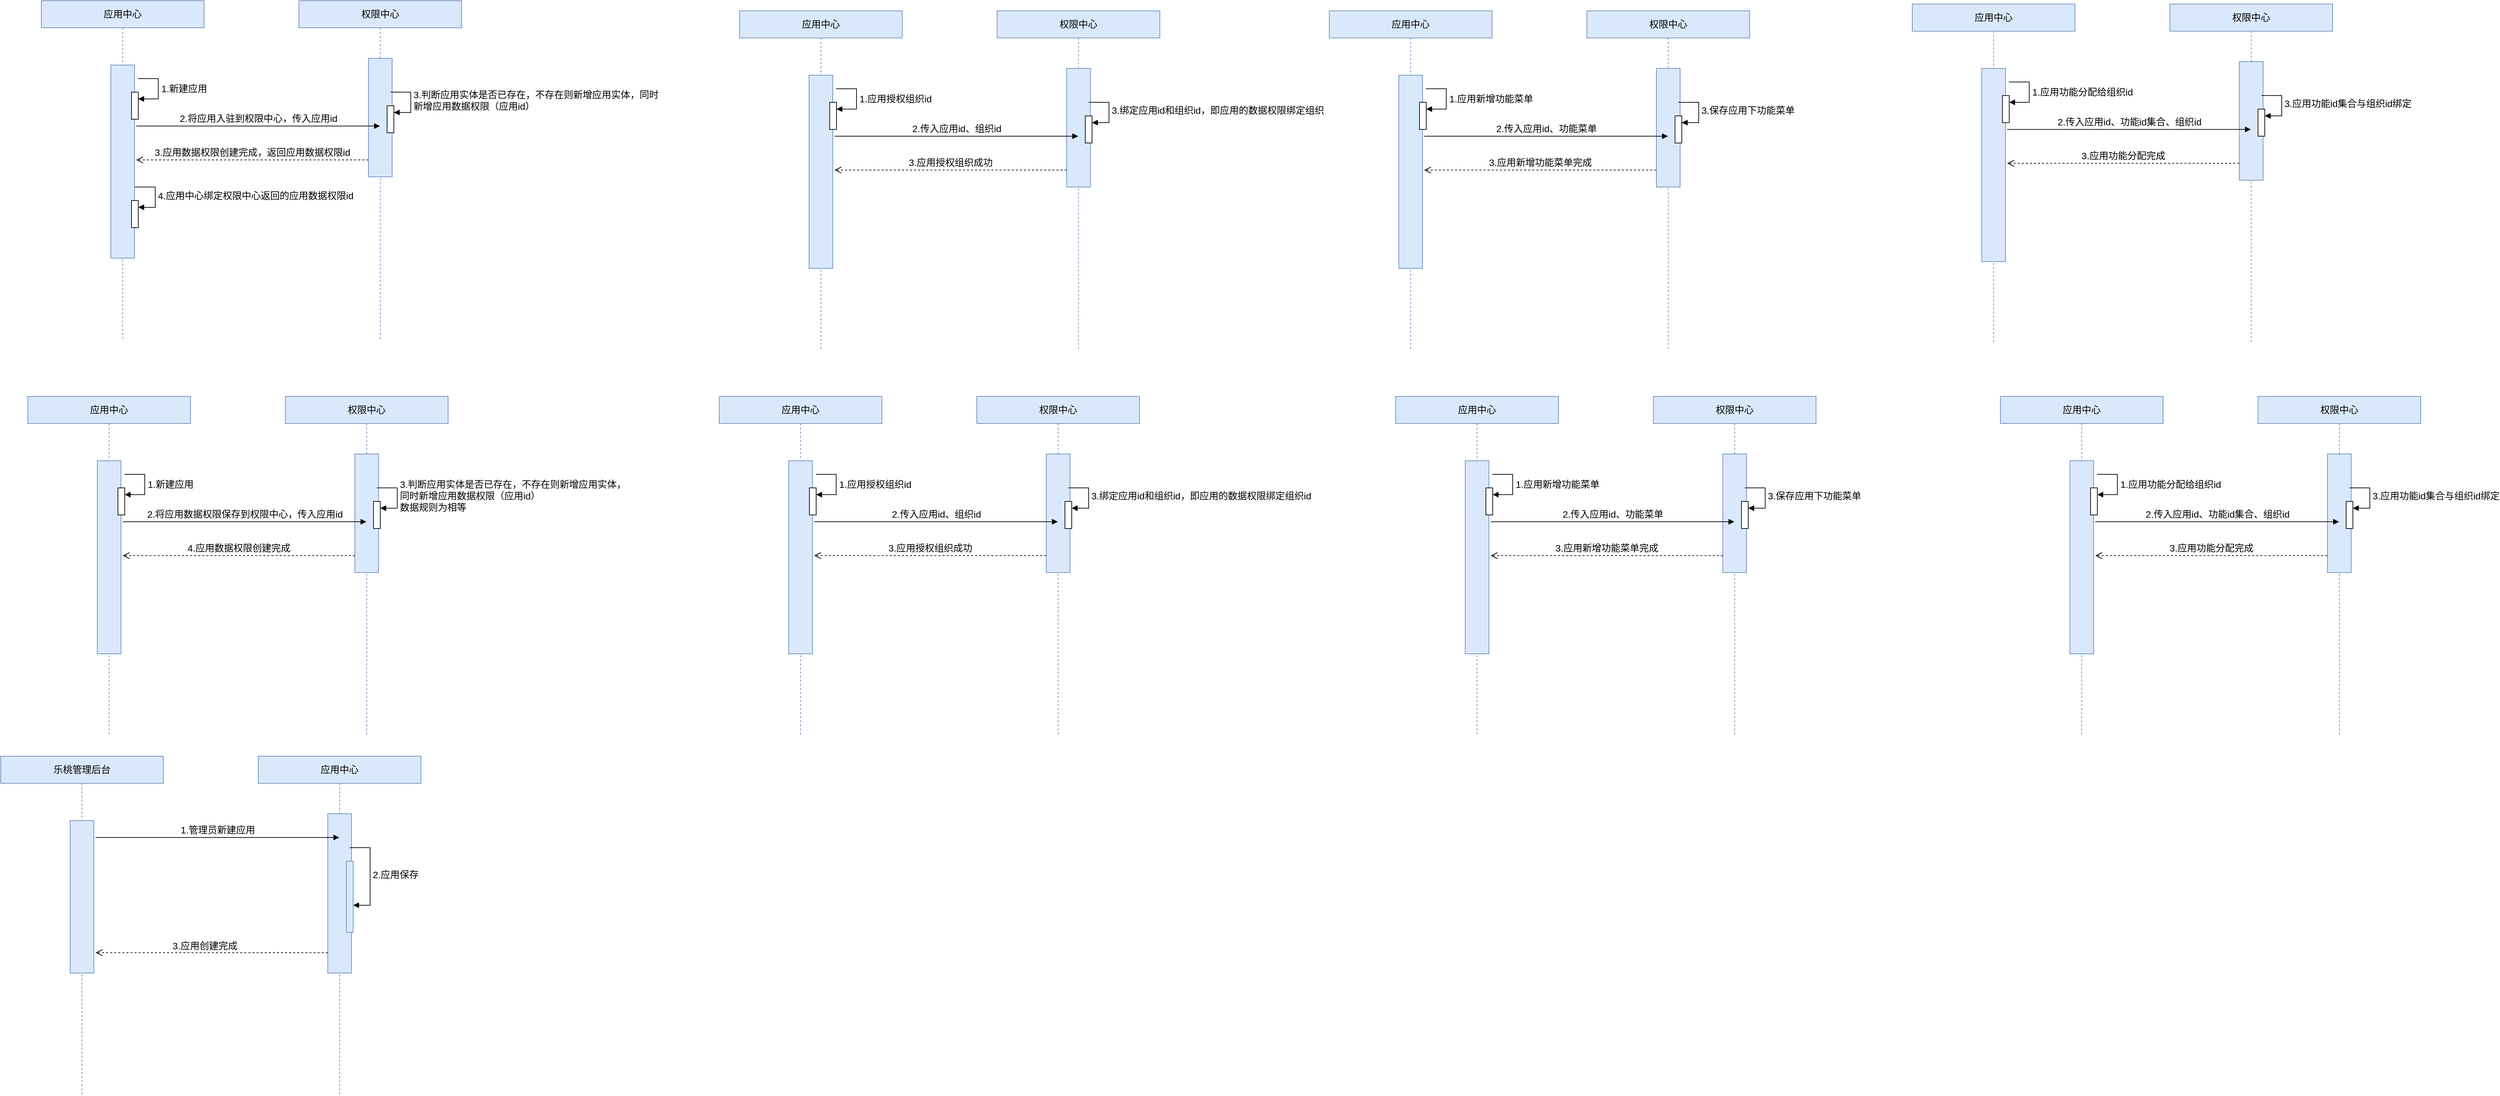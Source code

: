 <mxfile version="21.1.1" type="github">
  <diagram name="第 1 页" id="cDu-nd81y8ZBENEwocHq">
    <mxGraphModel dx="1307" dy="778" grid="1" gridSize="10" guides="1" tooltips="1" connect="1" arrows="1" fold="1" page="1" pageScale="1" pageWidth="827" pageHeight="1169" math="0" shadow="0">
      <root>
        <mxCell id="0" />
        <mxCell id="1" parent="0" />
        <mxCell id="DfRIseQvaOyFvM4dR8Jv-5" value="应用中心" style="shape=umlLifeline;perimeter=lifelinePerimeter;whiteSpace=wrap;html=1;container=1;dropTarget=0;collapsible=0;recursiveResize=0;outlineConnect=0;portConstraint=eastwest;newEdgeStyle={&quot;edgeStyle&quot;:&quot;elbowEdgeStyle&quot;,&quot;elbow&quot;:&quot;vertical&quot;,&quot;curved&quot;:0,&quot;rounded&quot;:0};fillColor=#dae8fc;strokeColor=#6c8ebf;fontSize=14;" vertex="1" parent="1">
          <mxGeometry x="70" y="585" width="240" height="500" as="geometry" />
        </mxCell>
        <mxCell id="DfRIseQvaOyFvM4dR8Jv-6" value="" style="html=1;points=[];perimeter=orthogonalPerimeter;outlineConnect=0;targetShapes=umlLifeline;portConstraint=eastwest;newEdgeStyle={&quot;edgeStyle&quot;:&quot;elbowEdgeStyle&quot;,&quot;elbow&quot;:&quot;vertical&quot;,&quot;curved&quot;:0,&quot;rounded&quot;:0};fillColor=#dae8fc;strokeColor=#6c8ebf;fontSize=14;" vertex="1" parent="DfRIseQvaOyFvM4dR8Jv-5">
          <mxGeometry x="102.5" y="95" width="35" height="285" as="geometry" />
        </mxCell>
        <mxCell id="DfRIseQvaOyFvM4dR8Jv-19" value="" style="html=1;points=[];perimeter=orthogonalPerimeter;outlineConnect=0;targetShapes=umlLifeline;portConstraint=eastwest;newEdgeStyle={&quot;edgeStyle&quot;:&quot;elbowEdgeStyle&quot;,&quot;elbow&quot;:&quot;vertical&quot;,&quot;curved&quot;:0,&quot;rounded&quot;:0};fontSize=14;" vertex="1" parent="DfRIseQvaOyFvM4dR8Jv-5">
          <mxGeometry x="133" y="135" width="10" height="40" as="geometry" />
        </mxCell>
        <mxCell id="DfRIseQvaOyFvM4dR8Jv-20" value="1.新建应用" style="html=1;align=left;spacingLeft=2;endArrow=block;rounded=0;edgeStyle=orthogonalEdgeStyle;curved=0;rounded=0;fontSize=14;" edge="1" target="DfRIseQvaOyFvM4dR8Jv-19" parent="DfRIseQvaOyFvM4dR8Jv-5">
          <mxGeometry relative="1" as="geometry">
            <mxPoint x="142.5" y="115" as="sourcePoint" />
            <Array as="points">
              <mxPoint x="172.5" y="145" />
            </Array>
          </mxGeometry>
        </mxCell>
        <mxCell id="DfRIseQvaOyFvM4dR8Jv-21" value="" style="html=1;points=[];perimeter=orthogonalPerimeter;outlineConnect=0;targetShapes=umlLifeline;portConstraint=eastwest;newEdgeStyle={&quot;edgeStyle&quot;:&quot;elbowEdgeStyle&quot;,&quot;elbow&quot;:&quot;vertical&quot;,&quot;curved&quot;:0,&quot;rounded&quot;:0};fontSize=14;" vertex="1" parent="DfRIseQvaOyFvM4dR8Jv-5">
          <mxGeometry x="133" y="295" width="10" height="40" as="geometry" />
        </mxCell>
        <mxCell id="DfRIseQvaOyFvM4dR8Jv-22" value="4.应用中心绑定权限中心返回的应用数据权限id" style="html=1;align=left;spacingLeft=2;endArrow=block;rounded=0;edgeStyle=orthogonalEdgeStyle;curved=0;rounded=0;fontSize=14;" edge="1" target="DfRIseQvaOyFvM4dR8Jv-21" parent="DfRIseQvaOyFvM4dR8Jv-5">
          <mxGeometry x="0.014" relative="1" as="geometry">
            <mxPoint x="138" y="275" as="sourcePoint" />
            <Array as="points">
              <mxPoint x="168" y="305" />
            </Array>
            <mxPoint as="offset" />
          </mxGeometry>
        </mxCell>
        <mxCell id="DfRIseQvaOyFvM4dR8Jv-7" value="权限中心" style="shape=umlLifeline;perimeter=lifelinePerimeter;whiteSpace=wrap;html=1;container=1;dropTarget=0;collapsible=0;recursiveResize=0;outlineConnect=0;portConstraint=eastwest;newEdgeStyle={&quot;edgeStyle&quot;:&quot;elbowEdgeStyle&quot;,&quot;elbow&quot;:&quot;vertical&quot;,&quot;curved&quot;:0,&quot;rounded&quot;:0};fillColor=#dae8fc;strokeColor=#6c8ebf;fontSize=14;" vertex="1" parent="1">
          <mxGeometry x="450" y="585" width="240" height="500" as="geometry" />
        </mxCell>
        <mxCell id="DfRIseQvaOyFvM4dR8Jv-8" value="" style="html=1;points=[];perimeter=orthogonalPerimeter;outlineConnect=0;targetShapes=umlLifeline;portConstraint=eastwest;newEdgeStyle={&quot;edgeStyle&quot;:&quot;elbowEdgeStyle&quot;,&quot;elbow&quot;:&quot;vertical&quot;,&quot;curved&quot;:0,&quot;rounded&quot;:0};fillColor=#dae8fc;strokeColor=#6c8ebf;fontSize=14;" vertex="1" parent="DfRIseQvaOyFvM4dR8Jv-7">
          <mxGeometry x="102.5" y="85" width="35" height="175" as="geometry" />
        </mxCell>
        <mxCell id="DfRIseQvaOyFvM4dR8Jv-17" value="" style="html=1;points=[];perimeter=orthogonalPerimeter;outlineConnect=0;targetShapes=umlLifeline;portConstraint=eastwest;newEdgeStyle={&quot;edgeStyle&quot;:&quot;elbowEdgeStyle&quot;,&quot;elbow&quot;:&quot;vertical&quot;,&quot;curved&quot;:0,&quot;rounded&quot;:0};fontSize=14;" vertex="1" parent="DfRIseQvaOyFvM4dR8Jv-7">
          <mxGeometry x="130" y="155" width="10" height="40" as="geometry" />
        </mxCell>
        <mxCell id="DfRIseQvaOyFvM4dR8Jv-18" value="3.判断应用实体是否已存在，不存在则新增应用实体，同时&lt;br&gt;新增应用数据权限（应用id）" style="html=1;align=left;spacingLeft=2;endArrow=block;rounded=0;edgeStyle=orthogonalEdgeStyle;curved=0;rounded=0;fontSize=14;" edge="1" target="DfRIseQvaOyFvM4dR8Jv-17" parent="DfRIseQvaOyFvM4dR8Jv-7">
          <mxGeometry x="-0.009" relative="1" as="geometry">
            <mxPoint x="135" y="135" as="sourcePoint" />
            <Array as="points">
              <mxPoint x="165" y="165" />
            </Array>
            <mxPoint as="offset" />
          </mxGeometry>
        </mxCell>
        <mxCell id="DfRIseQvaOyFvM4dR8Jv-12" value="2.将应用入驻到权限中心，传入应用id" style="html=1;verticalAlign=bottom;endArrow=block;edgeStyle=elbowEdgeStyle;elbow=vertical;curved=0;rounded=0;fontSize=14;" edge="1" parent="1" target="DfRIseQvaOyFvM4dR8Jv-7">
          <mxGeometry x="0.0" width="80" relative="1" as="geometry">
            <mxPoint x="210" y="770" as="sourcePoint" />
            <mxPoint x="290" y="770" as="targetPoint" />
            <mxPoint as="offset" />
          </mxGeometry>
        </mxCell>
        <mxCell id="DfRIseQvaOyFvM4dR8Jv-13" value="3.应用数据权限创建完成，返回应用数据权限id" style="html=1;verticalAlign=bottom;endArrow=open;dashed=1;endSize=8;edgeStyle=elbowEdgeStyle;elbow=vertical;curved=0;rounded=0;fontSize=14;" edge="1" parent="1" source="DfRIseQvaOyFvM4dR8Jv-8">
          <mxGeometry x="0.002" relative="1" as="geometry">
            <mxPoint x="290" y="820" as="sourcePoint" />
            <mxPoint x="210" y="820" as="targetPoint" />
            <mxPoint as="offset" />
          </mxGeometry>
        </mxCell>
        <mxCell id="DfRIseQvaOyFvM4dR8Jv-23" value="应用中心" style="shape=umlLifeline;perimeter=lifelinePerimeter;whiteSpace=wrap;html=1;container=1;dropTarget=0;collapsible=0;recursiveResize=0;outlineConnect=0;portConstraint=eastwest;newEdgeStyle={&quot;edgeStyle&quot;:&quot;elbowEdgeStyle&quot;,&quot;elbow&quot;:&quot;vertical&quot;,&quot;curved&quot;:0,&quot;rounded&quot;:0};fillColor=#dae8fc;strokeColor=#6c8ebf;fontSize=14;" vertex="1" parent="1">
          <mxGeometry x="1100" y="600" width="240" height="500" as="geometry" />
        </mxCell>
        <mxCell id="DfRIseQvaOyFvM4dR8Jv-24" value="" style="html=1;points=[];perimeter=orthogonalPerimeter;outlineConnect=0;targetShapes=umlLifeline;portConstraint=eastwest;newEdgeStyle={&quot;edgeStyle&quot;:&quot;elbowEdgeStyle&quot;,&quot;elbow&quot;:&quot;vertical&quot;,&quot;curved&quot;:0,&quot;rounded&quot;:0};fillColor=#dae8fc;strokeColor=#6c8ebf;fontSize=14;" vertex="1" parent="DfRIseQvaOyFvM4dR8Jv-23">
          <mxGeometry x="102.5" y="95" width="35" height="285" as="geometry" />
        </mxCell>
        <mxCell id="DfRIseQvaOyFvM4dR8Jv-25" value="" style="html=1;points=[];perimeter=orthogonalPerimeter;outlineConnect=0;targetShapes=umlLifeline;portConstraint=eastwest;newEdgeStyle={&quot;edgeStyle&quot;:&quot;elbowEdgeStyle&quot;,&quot;elbow&quot;:&quot;vertical&quot;,&quot;curved&quot;:0,&quot;rounded&quot;:0};fontSize=14;" vertex="1" parent="DfRIseQvaOyFvM4dR8Jv-23">
          <mxGeometry x="133" y="135" width="10" height="40" as="geometry" />
        </mxCell>
        <mxCell id="DfRIseQvaOyFvM4dR8Jv-26" value="1.应用授权组织id" style="html=1;align=left;spacingLeft=2;endArrow=block;rounded=0;edgeStyle=orthogonalEdgeStyle;curved=0;rounded=0;fontSize=14;" edge="1" parent="DfRIseQvaOyFvM4dR8Jv-23" target="DfRIseQvaOyFvM4dR8Jv-25">
          <mxGeometry x="-0.011" relative="1" as="geometry">
            <mxPoint x="142.5" y="115" as="sourcePoint" />
            <Array as="points">
              <mxPoint x="172.5" y="145" />
            </Array>
            <mxPoint as="offset" />
          </mxGeometry>
        </mxCell>
        <mxCell id="DfRIseQvaOyFvM4dR8Jv-29" value="权限中心" style="shape=umlLifeline;perimeter=lifelinePerimeter;whiteSpace=wrap;html=1;container=1;dropTarget=0;collapsible=0;recursiveResize=0;outlineConnect=0;portConstraint=eastwest;newEdgeStyle={&quot;edgeStyle&quot;:&quot;elbowEdgeStyle&quot;,&quot;elbow&quot;:&quot;vertical&quot;,&quot;curved&quot;:0,&quot;rounded&quot;:0};fillColor=#dae8fc;strokeColor=#6c8ebf;fontSize=14;" vertex="1" parent="1">
          <mxGeometry x="1480" y="600" width="240" height="500" as="geometry" />
        </mxCell>
        <mxCell id="DfRIseQvaOyFvM4dR8Jv-30" value="" style="html=1;points=[];perimeter=orthogonalPerimeter;outlineConnect=0;targetShapes=umlLifeline;portConstraint=eastwest;newEdgeStyle={&quot;edgeStyle&quot;:&quot;elbowEdgeStyle&quot;,&quot;elbow&quot;:&quot;vertical&quot;,&quot;curved&quot;:0,&quot;rounded&quot;:0};fillColor=#dae8fc;strokeColor=#6c8ebf;fontSize=14;" vertex="1" parent="DfRIseQvaOyFvM4dR8Jv-29">
          <mxGeometry x="102.5" y="85" width="35" height="175" as="geometry" />
        </mxCell>
        <mxCell id="DfRIseQvaOyFvM4dR8Jv-31" value="" style="html=1;points=[];perimeter=orthogonalPerimeter;outlineConnect=0;targetShapes=umlLifeline;portConstraint=eastwest;newEdgeStyle={&quot;edgeStyle&quot;:&quot;elbowEdgeStyle&quot;,&quot;elbow&quot;:&quot;vertical&quot;,&quot;curved&quot;:0,&quot;rounded&quot;:0};fontSize=14;" vertex="1" parent="DfRIseQvaOyFvM4dR8Jv-29">
          <mxGeometry x="130" y="155" width="10" height="40" as="geometry" />
        </mxCell>
        <mxCell id="DfRIseQvaOyFvM4dR8Jv-32" value="3.绑定应用id和组织id，即应用的数据权限绑定组织" style="html=1;align=left;spacingLeft=2;endArrow=block;rounded=0;edgeStyle=orthogonalEdgeStyle;curved=0;rounded=0;fontSize=14;" edge="1" parent="DfRIseQvaOyFvM4dR8Jv-29" target="DfRIseQvaOyFvM4dR8Jv-31">
          <mxGeometry x="-0.009" relative="1" as="geometry">
            <mxPoint x="135" y="135" as="sourcePoint" />
            <Array as="points">
              <mxPoint x="165" y="165" />
            </Array>
            <mxPoint as="offset" />
          </mxGeometry>
        </mxCell>
        <mxCell id="DfRIseQvaOyFvM4dR8Jv-33" value="2.传入应用id、组织id" style="html=1;verticalAlign=bottom;endArrow=block;edgeStyle=elbowEdgeStyle;elbow=vertical;curved=0;rounded=0;fontSize=14;" edge="1" parent="1" target="DfRIseQvaOyFvM4dR8Jv-29">
          <mxGeometry x="0.001" width="80" relative="1" as="geometry">
            <mxPoint x="1240" y="785" as="sourcePoint" />
            <mxPoint x="1320" y="785" as="targetPoint" />
            <mxPoint as="offset" />
          </mxGeometry>
        </mxCell>
        <mxCell id="DfRIseQvaOyFvM4dR8Jv-34" value="3.应用授权组织成功" style="html=1;verticalAlign=bottom;endArrow=open;dashed=1;endSize=8;edgeStyle=elbowEdgeStyle;elbow=vertical;curved=0;rounded=0;fontSize=14;" edge="1" parent="1" source="DfRIseQvaOyFvM4dR8Jv-30">
          <mxGeometry x="0.001" relative="1" as="geometry">
            <mxPoint x="1320" y="835" as="sourcePoint" />
            <mxPoint x="1240" y="835" as="targetPoint" />
            <mxPoint as="offset" />
          </mxGeometry>
        </mxCell>
        <mxCell id="DfRIseQvaOyFvM4dR8Jv-35" value="应用中心" style="shape=umlLifeline;perimeter=lifelinePerimeter;whiteSpace=wrap;html=1;container=1;dropTarget=0;collapsible=0;recursiveResize=0;outlineConnect=0;portConstraint=eastwest;newEdgeStyle={&quot;edgeStyle&quot;:&quot;elbowEdgeStyle&quot;,&quot;elbow&quot;:&quot;vertical&quot;,&quot;curved&quot;:0,&quot;rounded&quot;:0};fillColor=#dae8fc;strokeColor=#6c8ebf;fontSize=14;" vertex="1" parent="1">
          <mxGeometry x="1970" y="600" width="240" height="500" as="geometry" />
        </mxCell>
        <mxCell id="DfRIseQvaOyFvM4dR8Jv-36" value="" style="html=1;points=[];perimeter=orthogonalPerimeter;outlineConnect=0;targetShapes=umlLifeline;portConstraint=eastwest;newEdgeStyle={&quot;edgeStyle&quot;:&quot;elbowEdgeStyle&quot;,&quot;elbow&quot;:&quot;vertical&quot;,&quot;curved&quot;:0,&quot;rounded&quot;:0};fillColor=#dae8fc;strokeColor=#6c8ebf;fontSize=14;" vertex="1" parent="DfRIseQvaOyFvM4dR8Jv-35">
          <mxGeometry x="102.5" y="95" width="35" height="285" as="geometry" />
        </mxCell>
        <mxCell id="DfRIseQvaOyFvM4dR8Jv-37" value="" style="html=1;points=[];perimeter=orthogonalPerimeter;outlineConnect=0;targetShapes=umlLifeline;portConstraint=eastwest;newEdgeStyle={&quot;edgeStyle&quot;:&quot;elbowEdgeStyle&quot;,&quot;elbow&quot;:&quot;vertical&quot;,&quot;curved&quot;:0,&quot;rounded&quot;:0};fontSize=14;" vertex="1" parent="DfRIseQvaOyFvM4dR8Jv-35">
          <mxGeometry x="133" y="135" width="10" height="40" as="geometry" />
        </mxCell>
        <mxCell id="DfRIseQvaOyFvM4dR8Jv-38" value="1.应用新增功能菜单" style="html=1;align=left;spacingLeft=2;endArrow=block;rounded=0;edgeStyle=orthogonalEdgeStyle;curved=0;rounded=0;fontSize=14;" edge="1" parent="DfRIseQvaOyFvM4dR8Jv-35" target="DfRIseQvaOyFvM4dR8Jv-37">
          <mxGeometry relative="1" as="geometry">
            <mxPoint x="142.5" y="115" as="sourcePoint" />
            <Array as="points">
              <mxPoint x="172.5" y="145" />
            </Array>
          </mxGeometry>
        </mxCell>
        <mxCell id="DfRIseQvaOyFvM4dR8Jv-39" value="权限中心" style="shape=umlLifeline;perimeter=lifelinePerimeter;whiteSpace=wrap;html=1;container=1;dropTarget=0;collapsible=0;recursiveResize=0;outlineConnect=0;portConstraint=eastwest;newEdgeStyle={&quot;edgeStyle&quot;:&quot;elbowEdgeStyle&quot;,&quot;elbow&quot;:&quot;vertical&quot;,&quot;curved&quot;:0,&quot;rounded&quot;:0};fillColor=#dae8fc;strokeColor=#6c8ebf;fontSize=14;" vertex="1" parent="1">
          <mxGeometry x="2350" y="600" width="240" height="500" as="geometry" />
        </mxCell>
        <mxCell id="DfRIseQvaOyFvM4dR8Jv-40" value="" style="html=1;points=[];perimeter=orthogonalPerimeter;outlineConnect=0;targetShapes=umlLifeline;portConstraint=eastwest;newEdgeStyle={&quot;edgeStyle&quot;:&quot;elbowEdgeStyle&quot;,&quot;elbow&quot;:&quot;vertical&quot;,&quot;curved&quot;:0,&quot;rounded&quot;:0};fillColor=#dae8fc;strokeColor=#6c8ebf;fontSize=14;" vertex="1" parent="DfRIseQvaOyFvM4dR8Jv-39">
          <mxGeometry x="102.5" y="85" width="35" height="175" as="geometry" />
        </mxCell>
        <mxCell id="DfRIseQvaOyFvM4dR8Jv-41" value="" style="html=1;points=[];perimeter=orthogonalPerimeter;outlineConnect=0;targetShapes=umlLifeline;portConstraint=eastwest;newEdgeStyle={&quot;edgeStyle&quot;:&quot;elbowEdgeStyle&quot;,&quot;elbow&quot;:&quot;vertical&quot;,&quot;curved&quot;:0,&quot;rounded&quot;:0};fontSize=14;" vertex="1" parent="DfRIseQvaOyFvM4dR8Jv-39">
          <mxGeometry x="130" y="155" width="10" height="40" as="geometry" />
        </mxCell>
        <mxCell id="DfRIseQvaOyFvM4dR8Jv-42" value="3.保存应用下功能菜单" style="html=1;align=left;spacingLeft=2;endArrow=block;rounded=0;edgeStyle=orthogonalEdgeStyle;curved=0;rounded=0;fontSize=14;" edge="1" parent="DfRIseQvaOyFvM4dR8Jv-39" target="DfRIseQvaOyFvM4dR8Jv-41">
          <mxGeometry x="-0.009" relative="1" as="geometry">
            <mxPoint x="135" y="135" as="sourcePoint" />
            <Array as="points">
              <mxPoint x="165" y="165" />
            </Array>
            <mxPoint as="offset" />
          </mxGeometry>
        </mxCell>
        <mxCell id="DfRIseQvaOyFvM4dR8Jv-43" value="2.传入应用id、功能菜单" style="html=1;verticalAlign=bottom;endArrow=block;edgeStyle=elbowEdgeStyle;elbow=vertical;curved=0;rounded=0;fontSize=14;" edge="1" parent="1" target="DfRIseQvaOyFvM4dR8Jv-39">
          <mxGeometry x="0.001" width="80" relative="1" as="geometry">
            <mxPoint x="2110" y="785" as="sourcePoint" />
            <mxPoint x="2190" y="785" as="targetPoint" />
            <mxPoint as="offset" />
          </mxGeometry>
        </mxCell>
        <mxCell id="DfRIseQvaOyFvM4dR8Jv-44" value="3.应用新增功能菜单完成" style="html=1;verticalAlign=bottom;endArrow=open;dashed=1;endSize=8;edgeStyle=elbowEdgeStyle;elbow=vertical;curved=0;rounded=0;fontSize=14;" edge="1" parent="1" source="DfRIseQvaOyFvM4dR8Jv-40">
          <mxGeometry x="0.001" relative="1" as="geometry">
            <mxPoint x="2190" y="835" as="sourcePoint" />
            <mxPoint x="2110" y="835" as="targetPoint" />
            <mxPoint as="offset" />
          </mxGeometry>
        </mxCell>
        <mxCell id="DfRIseQvaOyFvM4dR8Jv-47" value="应用中心" style="shape=umlLifeline;perimeter=lifelinePerimeter;whiteSpace=wrap;html=1;container=1;dropTarget=0;collapsible=0;recursiveResize=0;outlineConnect=0;portConstraint=eastwest;newEdgeStyle={&quot;edgeStyle&quot;:&quot;elbowEdgeStyle&quot;,&quot;elbow&quot;:&quot;vertical&quot;,&quot;curved&quot;:0,&quot;rounded&quot;:0};fillColor=#dae8fc;strokeColor=#6c8ebf;fontSize=14;" vertex="1" parent="1">
          <mxGeometry x="2830" y="590" width="240" height="500" as="geometry" />
        </mxCell>
        <mxCell id="DfRIseQvaOyFvM4dR8Jv-48" value="" style="html=1;points=[];perimeter=orthogonalPerimeter;outlineConnect=0;targetShapes=umlLifeline;portConstraint=eastwest;newEdgeStyle={&quot;edgeStyle&quot;:&quot;elbowEdgeStyle&quot;,&quot;elbow&quot;:&quot;vertical&quot;,&quot;curved&quot;:0,&quot;rounded&quot;:0};fillColor=#dae8fc;strokeColor=#6c8ebf;fontSize=14;" vertex="1" parent="DfRIseQvaOyFvM4dR8Jv-47">
          <mxGeometry x="102.5" y="95" width="35" height="285" as="geometry" />
        </mxCell>
        <mxCell id="DfRIseQvaOyFvM4dR8Jv-49" value="" style="html=1;points=[];perimeter=orthogonalPerimeter;outlineConnect=0;targetShapes=umlLifeline;portConstraint=eastwest;newEdgeStyle={&quot;edgeStyle&quot;:&quot;elbowEdgeStyle&quot;,&quot;elbow&quot;:&quot;vertical&quot;,&quot;curved&quot;:0,&quot;rounded&quot;:0};fontSize=14;" vertex="1" parent="DfRIseQvaOyFvM4dR8Jv-47">
          <mxGeometry x="133" y="135" width="10" height="40" as="geometry" />
        </mxCell>
        <mxCell id="DfRIseQvaOyFvM4dR8Jv-50" value="1.应用功能分配给组织id" style="html=1;align=left;spacingLeft=2;endArrow=block;rounded=0;edgeStyle=orthogonalEdgeStyle;curved=0;rounded=0;fontSize=14;" edge="1" parent="DfRIseQvaOyFvM4dR8Jv-47" target="DfRIseQvaOyFvM4dR8Jv-49">
          <mxGeometry relative="1" as="geometry">
            <mxPoint x="142.5" y="115" as="sourcePoint" />
            <Array as="points">
              <mxPoint x="172.5" y="145" />
            </Array>
          </mxGeometry>
        </mxCell>
        <mxCell id="DfRIseQvaOyFvM4dR8Jv-53" value="权限中心" style="shape=umlLifeline;perimeter=lifelinePerimeter;whiteSpace=wrap;html=1;container=1;dropTarget=0;collapsible=0;recursiveResize=0;outlineConnect=0;portConstraint=eastwest;newEdgeStyle={&quot;edgeStyle&quot;:&quot;elbowEdgeStyle&quot;,&quot;elbow&quot;:&quot;vertical&quot;,&quot;curved&quot;:0,&quot;rounded&quot;:0};fillColor=#dae8fc;strokeColor=#6c8ebf;fontSize=14;" vertex="1" parent="1">
          <mxGeometry x="3210" y="590" width="240" height="500" as="geometry" />
        </mxCell>
        <mxCell id="DfRIseQvaOyFvM4dR8Jv-54" value="" style="html=1;points=[];perimeter=orthogonalPerimeter;outlineConnect=0;targetShapes=umlLifeline;portConstraint=eastwest;newEdgeStyle={&quot;edgeStyle&quot;:&quot;elbowEdgeStyle&quot;,&quot;elbow&quot;:&quot;vertical&quot;,&quot;curved&quot;:0,&quot;rounded&quot;:0};fillColor=#dae8fc;strokeColor=#6c8ebf;fontSize=14;" vertex="1" parent="DfRIseQvaOyFvM4dR8Jv-53">
          <mxGeometry x="102.5" y="85" width="35" height="175" as="geometry" />
        </mxCell>
        <mxCell id="DfRIseQvaOyFvM4dR8Jv-55" value="" style="html=1;points=[];perimeter=orthogonalPerimeter;outlineConnect=0;targetShapes=umlLifeline;portConstraint=eastwest;newEdgeStyle={&quot;edgeStyle&quot;:&quot;elbowEdgeStyle&quot;,&quot;elbow&quot;:&quot;vertical&quot;,&quot;curved&quot;:0,&quot;rounded&quot;:0};fontSize=14;" vertex="1" parent="DfRIseQvaOyFvM4dR8Jv-53">
          <mxGeometry x="130" y="155" width="10" height="40" as="geometry" />
        </mxCell>
        <mxCell id="DfRIseQvaOyFvM4dR8Jv-56" value="3.应用功能id集合与组织id绑定" style="html=1;align=left;spacingLeft=2;endArrow=block;rounded=0;edgeStyle=orthogonalEdgeStyle;curved=0;rounded=0;fontSize=14;" edge="1" parent="DfRIseQvaOyFvM4dR8Jv-53" target="DfRIseQvaOyFvM4dR8Jv-55">
          <mxGeometry x="-0.009" relative="1" as="geometry">
            <mxPoint x="135" y="135" as="sourcePoint" />
            <Array as="points">
              <mxPoint x="165" y="165" />
            </Array>
            <mxPoint as="offset" />
          </mxGeometry>
        </mxCell>
        <mxCell id="DfRIseQvaOyFvM4dR8Jv-57" value="2.传入应用id、功能id集合、组织id" style="html=1;verticalAlign=bottom;endArrow=block;edgeStyle=elbowEdgeStyle;elbow=vertical;curved=0;rounded=0;fontSize=14;" edge="1" parent="1" target="DfRIseQvaOyFvM4dR8Jv-53">
          <mxGeometry width="80" relative="1" as="geometry">
            <mxPoint x="2970" y="775" as="sourcePoint" />
            <mxPoint x="3050" y="775" as="targetPoint" />
          </mxGeometry>
        </mxCell>
        <mxCell id="DfRIseQvaOyFvM4dR8Jv-58" value="3.应用功能分配完成" style="html=1;verticalAlign=bottom;endArrow=open;dashed=1;endSize=8;edgeStyle=elbowEdgeStyle;elbow=vertical;curved=0;rounded=0;fontSize=14;" edge="1" parent="1" source="DfRIseQvaOyFvM4dR8Jv-54">
          <mxGeometry x="0.001" relative="1" as="geometry">
            <mxPoint x="3050" y="825" as="sourcePoint" />
            <mxPoint x="2970" y="825" as="targetPoint" />
            <mxPoint as="offset" />
          </mxGeometry>
        </mxCell>
        <mxCell id="DfRIseQvaOyFvM4dR8Jv-59" value="应用中心" style="shape=umlLifeline;perimeter=lifelinePerimeter;whiteSpace=wrap;html=1;container=1;dropTarget=0;collapsible=0;recursiveResize=0;outlineConnect=0;portConstraint=eastwest;newEdgeStyle={&quot;edgeStyle&quot;:&quot;elbowEdgeStyle&quot;,&quot;elbow&quot;:&quot;vertical&quot;,&quot;curved&quot;:0,&quot;rounded&quot;:0};fillColor=#dae8fc;strokeColor=#6c8ebf;fontSize=14;" vertex="1" parent="1">
          <mxGeometry x="50" y="1169" width="240" height="500" as="geometry" />
        </mxCell>
        <mxCell id="DfRIseQvaOyFvM4dR8Jv-60" value="" style="html=1;points=[];perimeter=orthogonalPerimeter;outlineConnect=0;targetShapes=umlLifeline;portConstraint=eastwest;newEdgeStyle={&quot;edgeStyle&quot;:&quot;elbowEdgeStyle&quot;,&quot;elbow&quot;:&quot;vertical&quot;,&quot;curved&quot;:0,&quot;rounded&quot;:0};fillColor=#dae8fc;strokeColor=#6c8ebf;fontSize=14;" vertex="1" parent="DfRIseQvaOyFvM4dR8Jv-59">
          <mxGeometry x="102.5" y="95" width="35" height="285" as="geometry" />
        </mxCell>
        <mxCell id="DfRIseQvaOyFvM4dR8Jv-61" value="" style="html=1;points=[];perimeter=orthogonalPerimeter;outlineConnect=0;targetShapes=umlLifeline;portConstraint=eastwest;newEdgeStyle={&quot;edgeStyle&quot;:&quot;elbowEdgeStyle&quot;,&quot;elbow&quot;:&quot;vertical&quot;,&quot;curved&quot;:0,&quot;rounded&quot;:0};fontSize=14;" vertex="1" parent="DfRIseQvaOyFvM4dR8Jv-59">
          <mxGeometry x="133" y="135" width="10" height="40" as="geometry" />
        </mxCell>
        <mxCell id="DfRIseQvaOyFvM4dR8Jv-62" value="1.新建应用" style="html=1;align=left;spacingLeft=2;endArrow=block;rounded=0;edgeStyle=orthogonalEdgeStyle;curved=0;rounded=0;fontSize=14;" edge="1" parent="DfRIseQvaOyFvM4dR8Jv-59" target="DfRIseQvaOyFvM4dR8Jv-61">
          <mxGeometry relative="1" as="geometry">
            <mxPoint x="142.5" y="115" as="sourcePoint" />
            <Array as="points">
              <mxPoint x="172.5" y="145" />
            </Array>
          </mxGeometry>
        </mxCell>
        <mxCell id="DfRIseQvaOyFvM4dR8Jv-65" value="权限中心" style="shape=umlLifeline;perimeter=lifelinePerimeter;whiteSpace=wrap;html=1;container=1;dropTarget=0;collapsible=0;recursiveResize=0;outlineConnect=0;portConstraint=eastwest;newEdgeStyle={&quot;edgeStyle&quot;:&quot;elbowEdgeStyle&quot;,&quot;elbow&quot;:&quot;vertical&quot;,&quot;curved&quot;:0,&quot;rounded&quot;:0};fillColor=#dae8fc;strokeColor=#6c8ebf;fontSize=14;" vertex="1" parent="1">
          <mxGeometry x="430" y="1169" width="240" height="500" as="geometry" />
        </mxCell>
        <mxCell id="DfRIseQvaOyFvM4dR8Jv-66" value="" style="html=1;points=[];perimeter=orthogonalPerimeter;outlineConnect=0;targetShapes=umlLifeline;portConstraint=eastwest;newEdgeStyle={&quot;edgeStyle&quot;:&quot;elbowEdgeStyle&quot;,&quot;elbow&quot;:&quot;vertical&quot;,&quot;curved&quot;:0,&quot;rounded&quot;:0};fillColor=#dae8fc;strokeColor=#6c8ebf;fontSize=14;" vertex="1" parent="DfRIseQvaOyFvM4dR8Jv-65">
          <mxGeometry x="102.5" y="85" width="35" height="175" as="geometry" />
        </mxCell>
        <mxCell id="DfRIseQvaOyFvM4dR8Jv-67" value="" style="html=1;points=[];perimeter=orthogonalPerimeter;outlineConnect=0;targetShapes=umlLifeline;portConstraint=eastwest;newEdgeStyle={&quot;edgeStyle&quot;:&quot;elbowEdgeStyle&quot;,&quot;elbow&quot;:&quot;vertical&quot;,&quot;curved&quot;:0,&quot;rounded&quot;:0};fontSize=14;" vertex="1" parent="DfRIseQvaOyFvM4dR8Jv-65">
          <mxGeometry x="130" y="155" width="10" height="40" as="geometry" />
        </mxCell>
        <mxCell id="DfRIseQvaOyFvM4dR8Jv-68" value="3.判断应用实体是否已存在，不存在则新增应用实体，&lt;br&gt;同时新增应用数据权限（应用id）&lt;br&gt;数据规则为相等" style="html=1;align=left;spacingLeft=2;endArrow=block;rounded=0;edgeStyle=orthogonalEdgeStyle;curved=0;rounded=0;fontSize=14;" edge="1" parent="DfRIseQvaOyFvM4dR8Jv-65" target="DfRIseQvaOyFvM4dR8Jv-67">
          <mxGeometry x="-0.009" relative="1" as="geometry">
            <mxPoint x="135" y="135" as="sourcePoint" />
            <Array as="points">
              <mxPoint x="165" y="165" />
            </Array>
            <mxPoint as="offset" />
          </mxGeometry>
        </mxCell>
        <mxCell id="DfRIseQvaOyFvM4dR8Jv-69" value="2.将应用数据权限保存到权限中心，传入应用id" style="html=1;verticalAlign=bottom;endArrow=block;edgeStyle=elbowEdgeStyle;elbow=vertical;curved=0;rounded=0;fontSize=14;" edge="1" parent="1" target="DfRIseQvaOyFvM4dR8Jv-65">
          <mxGeometry x="0.0" width="80" relative="1" as="geometry">
            <mxPoint x="190" y="1354" as="sourcePoint" />
            <mxPoint x="270" y="1354" as="targetPoint" />
            <mxPoint as="offset" />
          </mxGeometry>
        </mxCell>
        <mxCell id="DfRIseQvaOyFvM4dR8Jv-70" value="4.应用数据权限创建完成" style="html=1;verticalAlign=bottom;endArrow=open;dashed=1;endSize=8;edgeStyle=elbowEdgeStyle;elbow=vertical;curved=0;rounded=0;fontSize=14;" edge="1" parent="1" source="DfRIseQvaOyFvM4dR8Jv-66">
          <mxGeometry x="0.002" relative="1" as="geometry">
            <mxPoint x="270" y="1404" as="sourcePoint" />
            <mxPoint x="190" y="1404" as="targetPoint" />
            <mxPoint as="offset" />
          </mxGeometry>
        </mxCell>
        <mxCell id="DfRIseQvaOyFvM4dR8Jv-79" value="应用中心" style="shape=umlLifeline;perimeter=lifelinePerimeter;whiteSpace=wrap;html=1;container=1;dropTarget=0;collapsible=0;recursiveResize=0;outlineConnect=0;portConstraint=eastwest;newEdgeStyle={&quot;edgeStyle&quot;:&quot;elbowEdgeStyle&quot;,&quot;elbow&quot;:&quot;vertical&quot;,&quot;curved&quot;:0,&quot;rounded&quot;:0};fillColor=#dae8fc;strokeColor=#6c8ebf;fontSize=14;" vertex="1" parent="1">
          <mxGeometry x="1070" y="1169" width="240" height="500" as="geometry" />
        </mxCell>
        <mxCell id="DfRIseQvaOyFvM4dR8Jv-80" value="" style="html=1;points=[];perimeter=orthogonalPerimeter;outlineConnect=0;targetShapes=umlLifeline;portConstraint=eastwest;newEdgeStyle={&quot;edgeStyle&quot;:&quot;elbowEdgeStyle&quot;,&quot;elbow&quot;:&quot;vertical&quot;,&quot;curved&quot;:0,&quot;rounded&quot;:0};fillColor=#dae8fc;strokeColor=#6c8ebf;fontSize=14;" vertex="1" parent="DfRIseQvaOyFvM4dR8Jv-79">
          <mxGeometry x="102.5" y="95" width="35" height="285" as="geometry" />
        </mxCell>
        <mxCell id="DfRIseQvaOyFvM4dR8Jv-81" value="" style="html=1;points=[];perimeter=orthogonalPerimeter;outlineConnect=0;targetShapes=umlLifeline;portConstraint=eastwest;newEdgeStyle={&quot;edgeStyle&quot;:&quot;elbowEdgeStyle&quot;,&quot;elbow&quot;:&quot;vertical&quot;,&quot;curved&quot;:0,&quot;rounded&quot;:0};fontSize=14;" vertex="1" parent="DfRIseQvaOyFvM4dR8Jv-79">
          <mxGeometry x="133" y="135" width="10" height="40" as="geometry" />
        </mxCell>
        <mxCell id="DfRIseQvaOyFvM4dR8Jv-82" value="1.应用授权组织id" style="html=1;align=left;spacingLeft=2;endArrow=block;rounded=0;edgeStyle=orthogonalEdgeStyle;curved=0;rounded=0;fontSize=14;" edge="1" parent="DfRIseQvaOyFvM4dR8Jv-79" target="DfRIseQvaOyFvM4dR8Jv-81">
          <mxGeometry x="-0.011" relative="1" as="geometry">
            <mxPoint x="142.5" y="115" as="sourcePoint" />
            <Array as="points">
              <mxPoint x="172.5" y="145" />
            </Array>
            <mxPoint as="offset" />
          </mxGeometry>
        </mxCell>
        <mxCell id="DfRIseQvaOyFvM4dR8Jv-83" value="权限中心" style="shape=umlLifeline;perimeter=lifelinePerimeter;whiteSpace=wrap;html=1;container=1;dropTarget=0;collapsible=0;recursiveResize=0;outlineConnect=0;portConstraint=eastwest;newEdgeStyle={&quot;edgeStyle&quot;:&quot;elbowEdgeStyle&quot;,&quot;elbow&quot;:&quot;vertical&quot;,&quot;curved&quot;:0,&quot;rounded&quot;:0};fillColor=#dae8fc;strokeColor=#6c8ebf;fontSize=14;" vertex="1" parent="1">
          <mxGeometry x="1450" y="1169" width="240" height="500" as="geometry" />
        </mxCell>
        <mxCell id="DfRIseQvaOyFvM4dR8Jv-84" value="" style="html=1;points=[];perimeter=orthogonalPerimeter;outlineConnect=0;targetShapes=umlLifeline;portConstraint=eastwest;newEdgeStyle={&quot;edgeStyle&quot;:&quot;elbowEdgeStyle&quot;,&quot;elbow&quot;:&quot;vertical&quot;,&quot;curved&quot;:0,&quot;rounded&quot;:0};fillColor=#dae8fc;strokeColor=#6c8ebf;fontSize=14;" vertex="1" parent="DfRIseQvaOyFvM4dR8Jv-83">
          <mxGeometry x="102.5" y="85" width="35" height="175" as="geometry" />
        </mxCell>
        <mxCell id="DfRIseQvaOyFvM4dR8Jv-85" value="" style="html=1;points=[];perimeter=orthogonalPerimeter;outlineConnect=0;targetShapes=umlLifeline;portConstraint=eastwest;newEdgeStyle={&quot;edgeStyle&quot;:&quot;elbowEdgeStyle&quot;,&quot;elbow&quot;:&quot;vertical&quot;,&quot;curved&quot;:0,&quot;rounded&quot;:0};fontSize=14;" vertex="1" parent="DfRIseQvaOyFvM4dR8Jv-83">
          <mxGeometry x="130" y="155" width="10" height="40" as="geometry" />
        </mxCell>
        <mxCell id="DfRIseQvaOyFvM4dR8Jv-86" value="3.绑定应用id和组织id，即应用的数据权限绑定组织id" style="html=1;align=left;spacingLeft=2;endArrow=block;rounded=0;edgeStyle=orthogonalEdgeStyle;curved=0;rounded=0;fontSize=14;" edge="1" parent="DfRIseQvaOyFvM4dR8Jv-83" target="DfRIseQvaOyFvM4dR8Jv-85">
          <mxGeometry x="-0.009" relative="1" as="geometry">
            <mxPoint x="135" y="135" as="sourcePoint" />
            <Array as="points">
              <mxPoint x="165" y="165" />
            </Array>
            <mxPoint as="offset" />
          </mxGeometry>
        </mxCell>
        <mxCell id="DfRIseQvaOyFvM4dR8Jv-87" value="2.传入应用id、组织id" style="html=1;verticalAlign=bottom;endArrow=block;edgeStyle=elbowEdgeStyle;elbow=vertical;curved=0;rounded=0;fontSize=14;" edge="1" parent="1" target="DfRIseQvaOyFvM4dR8Jv-83">
          <mxGeometry x="0.001" width="80" relative="1" as="geometry">
            <mxPoint x="1210" y="1354" as="sourcePoint" />
            <mxPoint x="1290" y="1354" as="targetPoint" />
            <mxPoint as="offset" />
          </mxGeometry>
        </mxCell>
        <mxCell id="DfRIseQvaOyFvM4dR8Jv-88" value="3.应用授权组织成功" style="html=1;verticalAlign=bottom;endArrow=open;dashed=1;endSize=8;edgeStyle=elbowEdgeStyle;elbow=vertical;curved=0;rounded=0;fontSize=14;" edge="1" parent="1" source="DfRIseQvaOyFvM4dR8Jv-84">
          <mxGeometry x="0.001" relative="1" as="geometry">
            <mxPoint x="1290" y="1404" as="sourcePoint" />
            <mxPoint x="1210" y="1404" as="targetPoint" />
            <mxPoint as="offset" />
          </mxGeometry>
        </mxCell>
        <mxCell id="DfRIseQvaOyFvM4dR8Jv-89" value="应用中心" style="shape=umlLifeline;perimeter=lifelinePerimeter;whiteSpace=wrap;html=1;container=1;dropTarget=0;collapsible=0;recursiveResize=0;outlineConnect=0;portConstraint=eastwest;newEdgeStyle={&quot;edgeStyle&quot;:&quot;elbowEdgeStyle&quot;,&quot;elbow&quot;:&quot;vertical&quot;,&quot;curved&quot;:0,&quot;rounded&quot;:0};fillColor=#dae8fc;strokeColor=#6c8ebf;fontSize=14;" vertex="1" parent="1">
          <mxGeometry x="2068" y="1169" width="240" height="500" as="geometry" />
        </mxCell>
        <mxCell id="DfRIseQvaOyFvM4dR8Jv-90" value="" style="html=1;points=[];perimeter=orthogonalPerimeter;outlineConnect=0;targetShapes=umlLifeline;portConstraint=eastwest;newEdgeStyle={&quot;edgeStyle&quot;:&quot;elbowEdgeStyle&quot;,&quot;elbow&quot;:&quot;vertical&quot;,&quot;curved&quot;:0,&quot;rounded&quot;:0};fillColor=#dae8fc;strokeColor=#6c8ebf;fontSize=14;" vertex="1" parent="DfRIseQvaOyFvM4dR8Jv-89">
          <mxGeometry x="102.5" y="95" width="35" height="285" as="geometry" />
        </mxCell>
        <mxCell id="DfRIseQvaOyFvM4dR8Jv-91" value="" style="html=1;points=[];perimeter=orthogonalPerimeter;outlineConnect=0;targetShapes=umlLifeline;portConstraint=eastwest;newEdgeStyle={&quot;edgeStyle&quot;:&quot;elbowEdgeStyle&quot;,&quot;elbow&quot;:&quot;vertical&quot;,&quot;curved&quot;:0,&quot;rounded&quot;:0};fontSize=14;" vertex="1" parent="DfRIseQvaOyFvM4dR8Jv-89">
          <mxGeometry x="133" y="135" width="10" height="40" as="geometry" />
        </mxCell>
        <mxCell id="DfRIseQvaOyFvM4dR8Jv-92" value="1.应用新增功能菜单" style="html=1;align=left;spacingLeft=2;endArrow=block;rounded=0;edgeStyle=orthogonalEdgeStyle;curved=0;rounded=0;fontSize=14;" edge="1" parent="DfRIseQvaOyFvM4dR8Jv-89" target="DfRIseQvaOyFvM4dR8Jv-91">
          <mxGeometry relative="1" as="geometry">
            <mxPoint x="142.5" y="115" as="sourcePoint" />
            <Array as="points">
              <mxPoint x="172.5" y="145" />
            </Array>
          </mxGeometry>
        </mxCell>
        <mxCell id="DfRIseQvaOyFvM4dR8Jv-93" value="权限中心" style="shape=umlLifeline;perimeter=lifelinePerimeter;whiteSpace=wrap;html=1;container=1;dropTarget=0;collapsible=0;recursiveResize=0;outlineConnect=0;portConstraint=eastwest;newEdgeStyle={&quot;edgeStyle&quot;:&quot;elbowEdgeStyle&quot;,&quot;elbow&quot;:&quot;vertical&quot;,&quot;curved&quot;:0,&quot;rounded&quot;:0};fillColor=#dae8fc;strokeColor=#6c8ebf;fontSize=14;" vertex="1" parent="1">
          <mxGeometry x="2448" y="1169" width="240" height="500" as="geometry" />
        </mxCell>
        <mxCell id="DfRIseQvaOyFvM4dR8Jv-94" value="" style="html=1;points=[];perimeter=orthogonalPerimeter;outlineConnect=0;targetShapes=umlLifeline;portConstraint=eastwest;newEdgeStyle={&quot;edgeStyle&quot;:&quot;elbowEdgeStyle&quot;,&quot;elbow&quot;:&quot;vertical&quot;,&quot;curved&quot;:0,&quot;rounded&quot;:0};fillColor=#dae8fc;strokeColor=#6c8ebf;fontSize=14;" vertex="1" parent="DfRIseQvaOyFvM4dR8Jv-93">
          <mxGeometry x="102.5" y="85" width="35" height="175" as="geometry" />
        </mxCell>
        <mxCell id="DfRIseQvaOyFvM4dR8Jv-95" value="" style="html=1;points=[];perimeter=orthogonalPerimeter;outlineConnect=0;targetShapes=umlLifeline;portConstraint=eastwest;newEdgeStyle={&quot;edgeStyle&quot;:&quot;elbowEdgeStyle&quot;,&quot;elbow&quot;:&quot;vertical&quot;,&quot;curved&quot;:0,&quot;rounded&quot;:0};fontSize=14;" vertex="1" parent="DfRIseQvaOyFvM4dR8Jv-93">
          <mxGeometry x="130" y="155" width="10" height="40" as="geometry" />
        </mxCell>
        <mxCell id="DfRIseQvaOyFvM4dR8Jv-96" value="3.保存应用下功能菜单" style="html=1;align=left;spacingLeft=2;endArrow=block;rounded=0;edgeStyle=orthogonalEdgeStyle;curved=0;rounded=0;fontSize=14;" edge="1" parent="DfRIseQvaOyFvM4dR8Jv-93" target="DfRIseQvaOyFvM4dR8Jv-95">
          <mxGeometry x="-0.009" relative="1" as="geometry">
            <mxPoint x="135" y="135" as="sourcePoint" />
            <Array as="points">
              <mxPoint x="165" y="165" />
            </Array>
            <mxPoint as="offset" />
          </mxGeometry>
        </mxCell>
        <mxCell id="DfRIseQvaOyFvM4dR8Jv-97" value="2.传入应用id、功能菜单" style="html=1;verticalAlign=bottom;endArrow=block;edgeStyle=elbowEdgeStyle;elbow=vertical;curved=0;rounded=0;fontSize=14;" edge="1" parent="1" target="DfRIseQvaOyFvM4dR8Jv-93">
          <mxGeometry x="0.001" width="80" relative="1" as="geometry">
            <mxPoint x="2208" y="1354" as="sourcePoint" />
            <mxPoint x="2288" y="1354" as="targetPoint" />
            <mxPoint as="offset" />
          </mxGeometry>
        </mxCell>
        <mxCell id="DfRIseQvaOyFvM4dR8Jv-98" value="3.应用新增功能菜单完成" style="html=1;verticalAlign=bottom;endArrow=open;dashed=1;endSize=8;edgeStyle=elbowEdgeStyle;elbow=vertical;curved=0;rounded=0;fontSize=14;" edge="1" parent="1" source="DfRIseQvaOyFvM4dR8Jv-94">
          <mxGeometry x="0.001" relative="1" as="geometry">
            <mxPoint x="2288" y="1404" as="sourcePoint" />
            <mxPoint x="2208" y="1404" as="targetPoint" />
            <mxPoint as="offset" />
          </mxGeometry>
        </mxCell>
        <mxCell id="DfRIseQvaOyFvM4dR8Jv-99" value="应用中心" style="shape=umlLifeline;perimeter=lifelinePerimeter;whiteSpace=wrap;html=1;container=1;dropTarget=0;collapsible=0;recursiveResize=0;outlineConnect=0;portConstraint=eastwest;newEdgeStyle={&quot;edgeStyle&quot;:&quot;elbowEdgeStyle&quot;,&quot;elbow&quot;:&quot;vertical&quot;,&quot;curved&quot;:0,&quot;rounded&quot;:0};fillColor=#dae8fc;strokeColor=#6c8ebf;fontSize=14;" vertex="1" parent="1">
          <mxGeometry x="2960" y="1169" width="240" height="500" as="geometry" />
        </mxCell>
        <mxCell id="DfRIseQvaOyFvM4dR8Jv-100" value="" style="html=1;points=[];perimeter=orthogonalPerimeter;outlineConnect=0;targetShapes=umlLifeline;portConstraint=eastwest;newEdgeStyle={&quot;edgeStyle&quot;:&quot;elbowEdgeStyle&quot;,&quot;elbow&quot;:&quot;vertical&quot;,&quot;curved&quot;:0,&quot;rounded&quot;:0};fillColor=#dae8fc;strokeColor=#6c8ebf;fontSize=14;" vertex="1" parent="DfRIseQvaOyFvM4dR8Jv-99">
          <mxGeometry x="102.5" y="95" width="35" height="285" as="geometry" />
        </mxCell>
        <mxCell id="DfRIseQvaOyFvM4dR8Jv-101" value="" style="html=1;points=[];perimeter=orthogonalPerimeter;outlineConnect=0;targetShapes=umlLifeline;portConstraint=eastwest;newEdgeStyle={&quot;edgeStyle&quot;:&quot;elbowEdgeStyle&quot;,&quot;elbow&quot;:&quot;vertical&quot;,&quot;curved&quot;:0,&quot;rounded&quot;:0};fontSize=14;" vertex="1" parent="DfRIseQvaOyFvM4dR8Jv-99">
          <mxGeometry x="133" y="135" width="10" height="40" as="geometry" />
        </mxCell>
        <mxCell id="DfRIseQvaOyFvM4dR8Jv-102" value="1.应用功能分配给组织id" style="html=1;align=left;spacingLeft=2;endArrow=block;rounded=0;edgeStyle=orthogonalEdgeStyle;curved=0;rounded=0;fontSize=14;" edge="1" parent="DfRIseQvaOyFvM4dR8Jv-99" target="DfRIseQvaOyFvM4dR8Jv-101">
          <mxGeometry relative="1" as="geometry">
            <mxPoint x="142.5" y="115" as="sourcePoint" />
            <Array as="points">
              <mxPoint x="172.5" y="145" />
            </Array>
          </mxGeometry>
        </mxCell>
        <mxCell id="DfRIseQvaOyFvM4dR8Jv-103" value="权限中心" style="shape=umlLifeline;perimeter=lifelinePerimeter;whiteSpace=wrap;html=1;container=1;dropTarget=0;collapsible=0;recursiveResize=0;outlineConnect=0;portConstraint=eastwest;newEdgeStyle={&quot;edgeStyle&quot;:&quot;elbowEdgeStyle&quot;,&quot;elbow&quot;:&quot;vertical&quot;,&quot;curved&quot;:0,&quot;rounded&quot;:0};fillColor=#dae8fc;strokeColor=#6c8ebf;fontSize=14;" vertex="1" parent="1">
          <mxGeometry x="3340" y="1169" width="240" height="500" as="geometry" />
        </mxCell>
        <mxCell id="DfRIseQvaOyFvM4dR8Jv-104" value="" style="html=1;points=[];perimeter=orthogonalPerimeter;outlineConnect=0;targetShapes=umlLifeline;portConstraint=eastwest;newEdgeStyle={&quot;edgeStyle&quot;:&quot;elbowEdgeStyle&quot;,&quot;elbow&quot;:&quot;vertical&quot;,&quot;curved&quot;:0,&quot;rounded&quot;:0};fillColor=#dae8fc;strokeColor=#6c8ebf;fontSize=14;" vertex="1" parent="DfRIseQvaOyFvM4dR8Jv-103">
          <mxGeometry x="102.5" y="85" width="35" height="175" as="geometry" />
        </mxCell>
        <mxCell id="DfRIseQvaOyFvM4dR8Jv-105" value="" style="html=1;points=[];perimeter=orthogonalPerimeter;outlineConnect=0;targetShapes=umlLifeline;portConstraint=eastwest;newEdgeStyle={&quot;edgeStyle&quot;:&quot;elbowEdgeStyle&quot;,&quot;elbow&quot;:&quot;vertical&quot;,&quot;curved&quot;:0,&quot;rounded&quot;:0};fontSize=14;" vertex="1" parent="DfRIseQvaOyFvM4dR8Jv-103">
          <mxGeometry x="130" y="155" width="10" height="40" as="geometry" />
        </mxCell>
        <mxCell id="DfRIseQvaOyFvM4dR8Jv-106" value="3.应用功能id集合与组织id绑定" style="html=1;align=left;spacingLeft=2;endArrow=block;rounded=0;edgeStyle=orthogonalEdgeStyle;curved=0;rounded=0;fontSize=14;" edge="1" parent="DfRIseQvaOyFvM4dR8Jv-103" target="DfRIseQvaOyFvM4dR8Jv-105">
          <mxGeometry x="-0.009" relative="1" as="geometry">
            <mxPoint x="135" y="135" as="sourcePoint" />
            <Array as="points">
              <mxPoint x="165" y="165" />
            </Array>
            <mxPoint as="offset" />
          </mxGeometry>
        </mxCell>
        <mxCell id="DfRIseQvaOyFvM4dR8Jv-107" value="2.传入应用id、功能id集合、组织id" style="html=1;verticalAlign=bottom;endArrow=block;edgeStyle=elbowEdgeStyle;elbow=vertical;curved=0;rounded=0;fontSize=14;" edge="1" parent="1" target="DfRIseQvaOyFvM4dR8Jv-103">
          <mxGeometry width="80" relative="1" as="geometry">
            <mxPoint x="3100" y="1354" as="sourcePoint" />
            <mxPoint x="3180" y="1354" as="targetPoint" />
          </mxGeometry>
        </mxCell>
        <mxCell id="DfRIseQvaOyFvM4dR8Jv-108" value="3.应用功能分配完成" style="html=1;verticalAlign=bottom;endArrow=open;dashed=1;endSize=8;edgeStyle=elbowEdgeStyle;elbow=vertical;curved=0;rounded=0;fontSize=14;" edge="1" parent="1" source="DfRIseQvaOyFvM4dR8Jv-104">
          <mxGeometry x="0.001" relative="1" as="geometry">
            <mxPoint x="3180" y="1404" as="sourcePoint" />
            <mxPoint x="3100" y="1404" as="targetPoint" />
            <mxPoint as="offset" />
          </mxGeometry>
        </mxCell>
        <mxCell id="DfRIseQvaOyFvM4dR8Jv-114" value="乐桃管理后台" style="shape=umlLifeline;perimeter=lifelinePerimeter;whiteSpace=wrap;html=1;container=1;dropTarget=0;collapsible=0;recursiveResize=0;outlineConnect=0;portConstraint=eastwest;newEdgeStyle={&quot;edgeStyle&quot;:&quot;elbowEdgeStyle&quot;,&quot;elbow&quot;:&quot;vertical&quot;,&quot;curved&quot;:0,&quot;rounded&quot;:0};fillColor=#dae8fc;strokeColor=#6c8ebf;fontSize=14;" vertex="1" parent="1">
          <mxGeometry x="10" y="1700" width="240" height="500" as="geometry" />
        </mxCell>
        <mxCell id="DfRIseQvaOyFvM4dR8Jv-115" value="" style="html=1;points=[];perimeter=orthogonalPerimeter;outlineConnect=0;targetShapes=umlLifeline;portConstraint=eastwest;newEdgeStyle={&quot;edgeStyle&quot;:&quot;elbowEdgeStyle&quot;,&quot;elbow&quot;:&quot;vertical&quot;,&quot;curved&quot;:0,&quot;rounded&quot;:0};fillColor=#dae8fc;strokeColor=#6c8ebf;fontSize=14;" vertex="1" parent="DfRIseQvaOyFvM4dR8Jv-114">
          <mxGeometry x="102.5" y="95" width="35" height="225" as="geometry" />
        </mxCell>
        <mxCell id="DfRIseQvaOyFvM4dR8Jv-118" value="应用中心" style="shape=umlLifeline;perimeter=lifelinePerimeter;whiteSpace=wrap;html=1;container=1;dropTarget=0;collapsible=0;recursiveResize=0;outlineConnect=0;portConstraint=eastwest;newEdgeStyle={&quot;edgeStyle&quot;:&quot;elbowEdgeStyle&quot;,&quot;elbow&quot;:&quot;vertical&quot;,&quot;curved&quot;:0,&quot;rounded&quot;:0};fillColor=#dae8fc;strokeColor=#6c8ebf;fontSize=14;" vertex="1" parent="1">
          <mxGeometry x="390" y="1700" width="240" height="500" as="geometry" />
        </mxCell>
        <mxCell id="DfRIseQvaOyFvM4dR8Jv-119" value="" style="html=1;points=[];perimeter=orthogonalPerimeter;outlineConnect=0;targetShapes=umlLifeline;portConstraint=eastwest;newEdgeStyle={&quot;edgeStyle&quot;:&quot;elbowEdgeStyle&quot;,&quot;elbow&quot;:&quot;vertical&quot;,&quot;curved&quot;:0,&quot;rounded&quot;:0};fillColor=#dae8fc;strokeColor=#6c8ebf;fontSize=14;" vertex="1" parent="DfRIseQvaOyFvM4dR8Jv-118">
          <mxGeometry x="102.5" y="85" width="35" height="235" as="geometry" />
        </mxCell>
        <mxCell id="DfRIseQvaOyFvM4dR8Jv-120" value="" style="html=1;points=[];perimeter=orthogonalPerimeter;outlineConnect=0;targetShapes=umlLifeline;portConstraint=eastwest;newEdgeStyle={&quot;edgeStyle&quot;:&quot;elbowEdgeStyle&quot;,&quot;elbow&quot;:&quot;vertical&quot;,&quot;curved&quot;:0,&quot;rounded&quot;:0};fontSize=14;fillColor=#dae8fc;strokeColor=#6c8ebf;" vertex="1" parent="DfRIseQvaOyFvM4dR8Jv-118">
          <mxGeometry x="130" y="155" width="10" height="105" as="geometry" />
        </mxCell>
        <mxCell id="DfRIseQvaOyFvM4dR8Jv-121" value="2.应用保存" style="html=1;align=left;spacingLeft=2;endArrow=block;rounded=0;edgeStyle=orthogonalEdgeStyle;curved=0;rounded=0;fontSize=14;" edge="1" parent="DfRIseQvaOyFvM4dR8Jv-118" target="DfRIseQvaOyFvM4dR8Jv-120">
          <mxGeometry x="-0.007" relative="1" as="geometry">
            <mxPoint x="135" y="135" as="sourcePoint" />
            <Array as="points">
              <mxPoint x="165" y="135" />
              <mxPoint x="165" y="220" />
            </Array>
            <mxPoint as="offset" />
          </mxGeometry>
        </mxCell>
        <mxCell id="DfRIseQvaOyFvM4dR8Jv-122" value="1.管理员新建应用" style="html=1;verticalAlign=bottom;endArrow=block;edgeStyle=elbowEdgeStyle;elbow=vertical;curved=0;rounded=0;fontSize=14;" edge="1" parent="1" target="DfRIseQvaOyFvM4dR8Jv-118">
          <mxGeometry x="0.001" width="80" relative="1" as="geometry">
            <mxPoint x="150" y="1820" as="sourcePoint" />
            <mxPoint x="230" y="1885" as="targetPoint" />
            <mxPoint as="offset" />
            <Array as="points">
              <mxPoint x="280" y="1820" />
            </Array>
          </mxGeometry>
        </mxCell>
        <mxCell id="DfRIseQvaOyFvM4dR8Jv-123" value="" style="html=1;verticalAlign=bottom;endArrow=open;dashed=1;endSize=8;edgeStyle=elbowEdgeStyle;elbow=vertical;curved=0;rounded=0;fontSize=14;" edge="1" parent="1" source="DfRIseQvaOyFvM4dR8Jv-119">
          <mxGeometry x="0.001" relative="1" as="geometry">
            <mxPoint x="230" y="1935" as="sourcePoint" />
            <mxPoint x="150" y="1990" as="targetPoint" />
            <mxPoint as="offset" />
            <Array as="points">
              <mxPoint x="320" y="1990" />
              <mxPoint x="240" y="2030" />
            </Array>
          </mxGeometry>
        </mxCell>
        <mxCell id="DfRIseQvaOyFvM4dR8Jv-125" value="3.应用创建完成" style="edgeLabel;html=1;align=center;verticalAlign=middle;resizable=0;points=[];fontSize=14;" vertex="1" connectable="0" parent="DfRIseQvaOyFvM4dR8Jv-123">
          <mxGeometry x="0.062" y="2" relative="1" as="geometry">
            <mxPoint y="-12" as="offset" />
          </mxGeometry>
        </mxCell>
      </root>
    </mxGraphModel>
  </diagram>
</mxfile>
